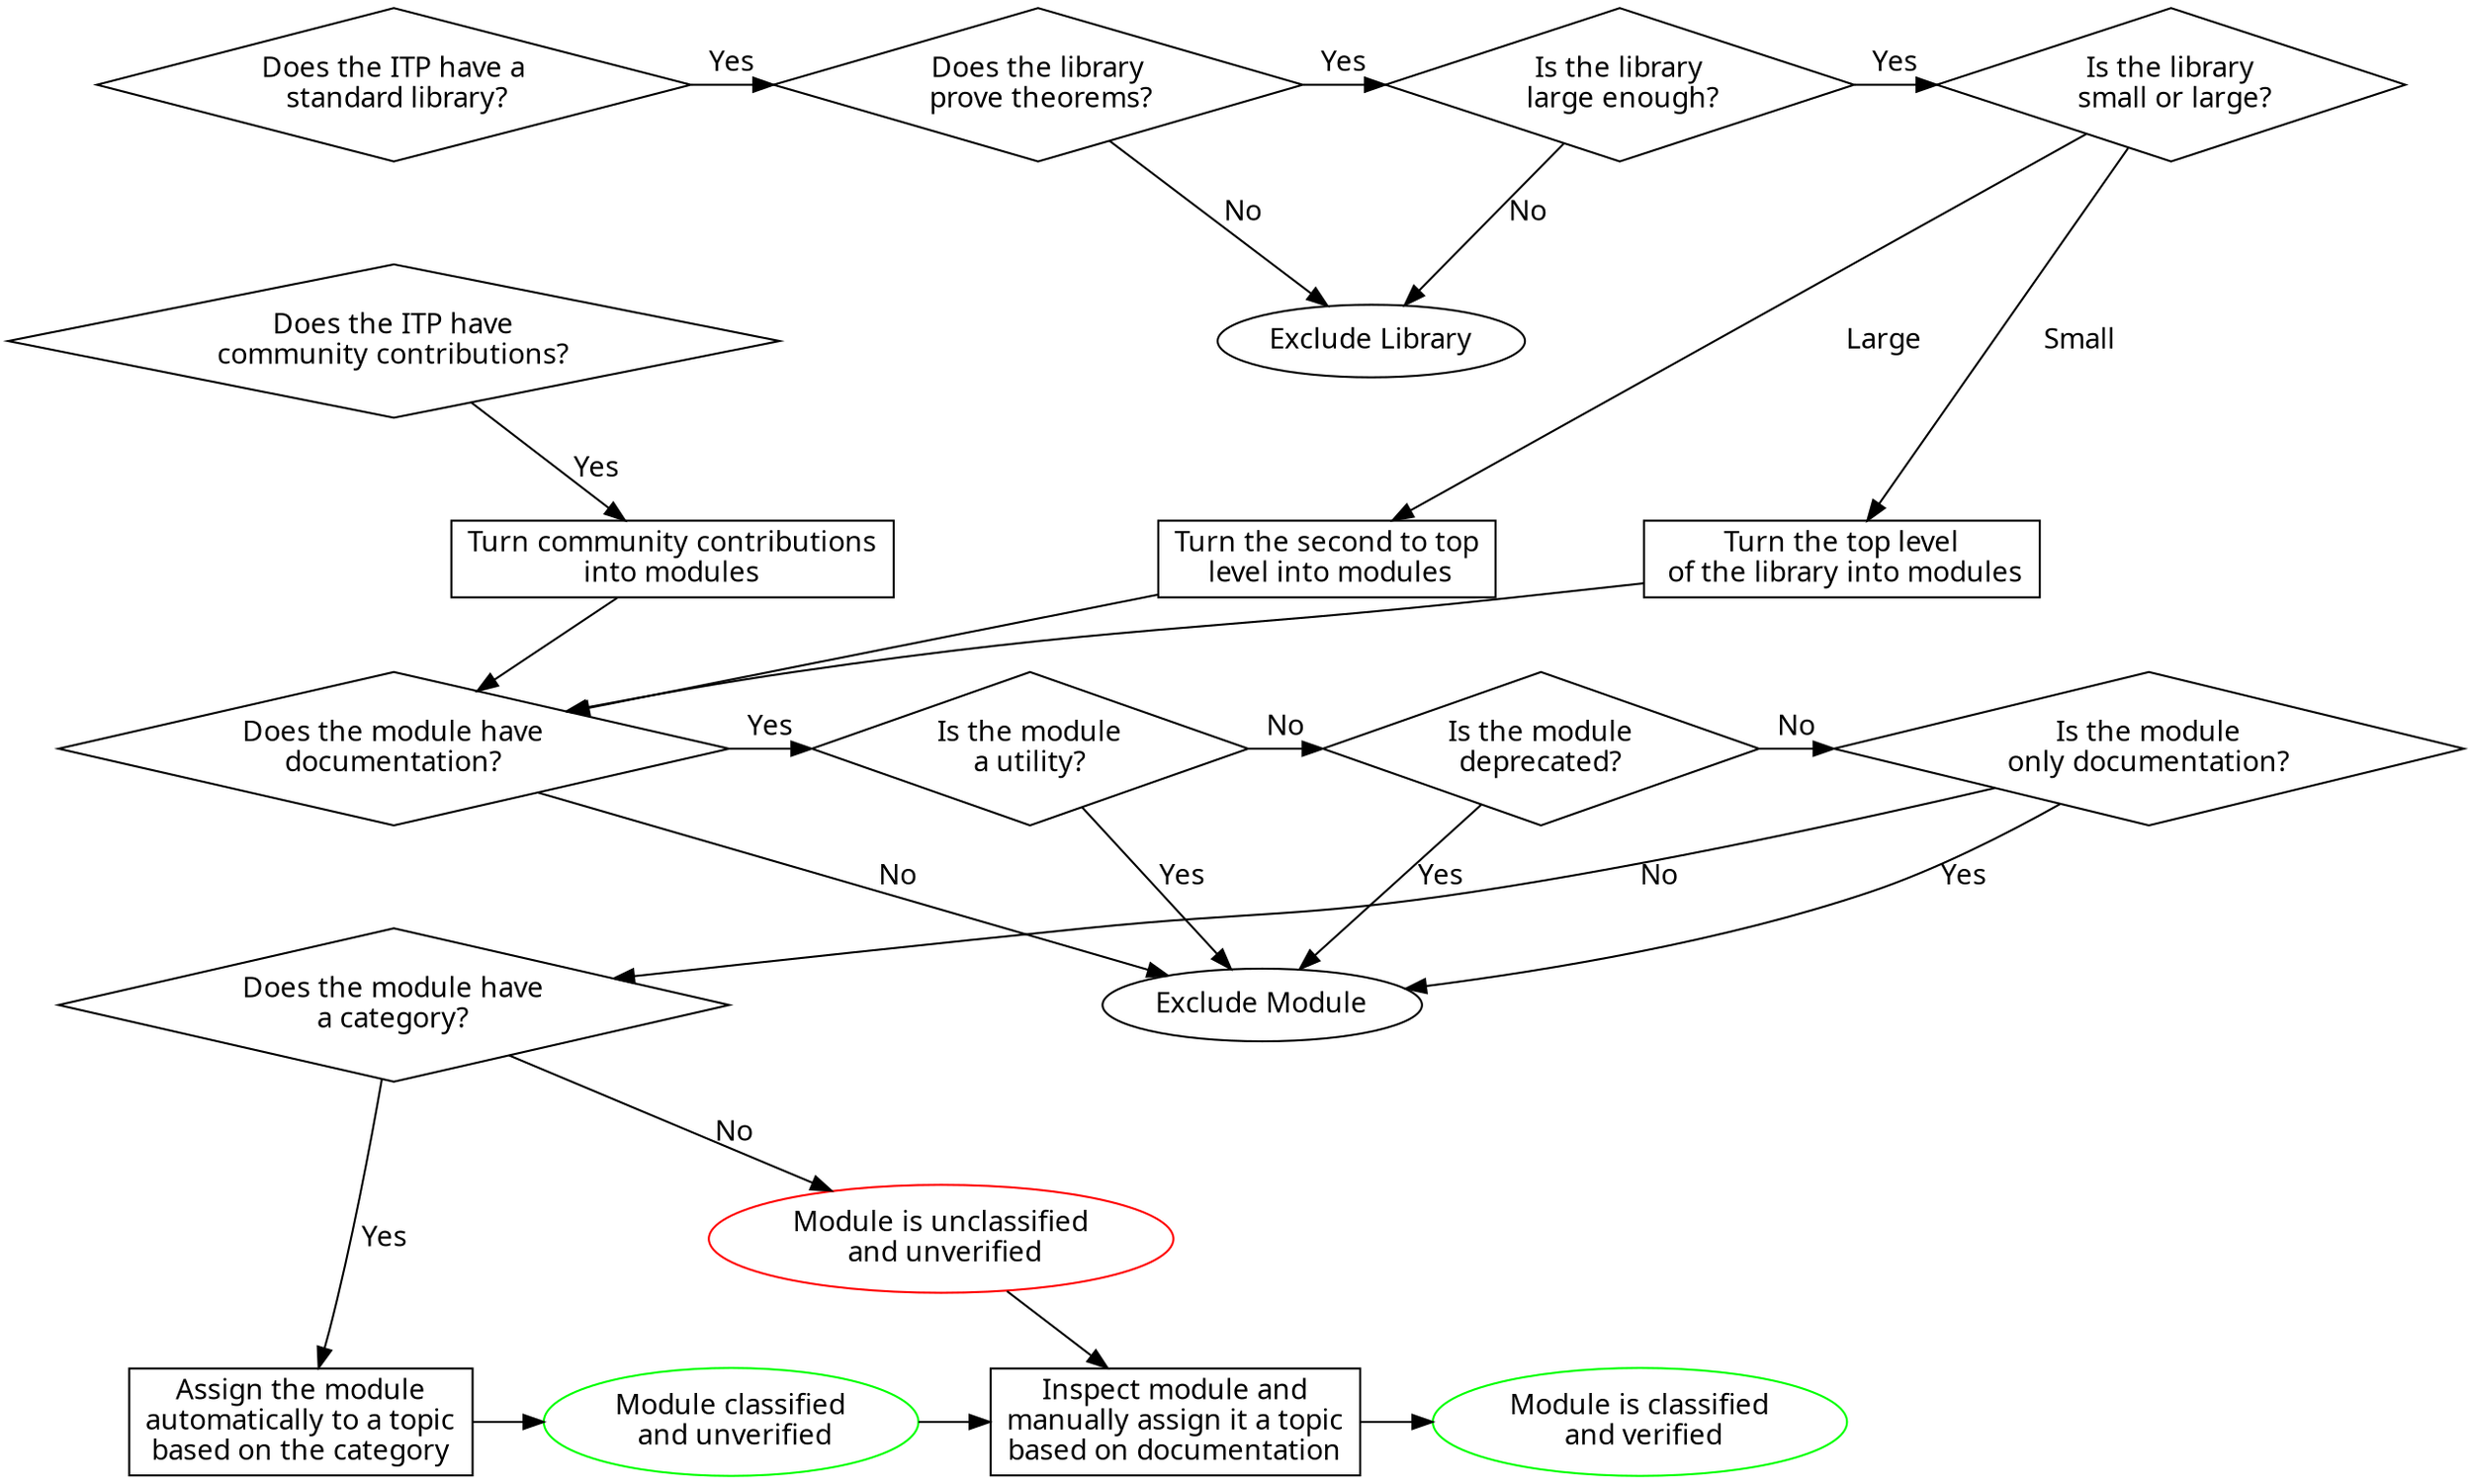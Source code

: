digraph G {
  node [fontname = "Handlee"];
  edge [fontname = "Handlee"];

  splines=true;
  hasLibrary [
    label = "Does the ITP have a\n standard library?";
    shape = diamond;    
    group=g1;
  ];
  
  libraryHasDocumentation [
    label = "Does the library\n prove theorems?";
    shape = diamond;    
  ];
  
  libraryBigEnough [
    label = "Is the library\n large enough?";
    shape = diamond;    
  ];

  excludeLibrary [
    label = "Exclude Library";
    shape = oval;    
  ];
  librarySize [
    label = "Is the library\n small or large?";
    shape = diamond;    
  ];
  
  topLevel [
    label = "Turn the top level\n of the library into modules";
    shape = rect;   
  ];
  
  secondLevel [
    label = "Turn the second to top\n level into modules";
    shape = rect;   
  ];
  
  hasCommunity [
    label = "Does the ITP have\ncommunity contributions?";
    shape = diamond;    
    group=g1;
  ];
  
  communityToModules [
    label = "Turn community contributions\ninto modules";
    shape = rect;   
  ];
  
  moduleDocumentation [
    label = "Does the module have\ndocumentation?";
    shape = diamond;   
    group=g1;
  ];
  
  moduleDepr [
    label = "Is the module\ndeprecated?";
    shape = diamond;   
  ];
  
  moduleOnlyDoc [
    label = "Is the module\nonly documentation?";
    shape = diamond;   
  ];
  
  moduleUtility [
    label = "Is the module\na utility?";
    shape = diamond;   
  ];
  
  moduleCategory [
    label = "Does the module have\na category?";
    shape = diamond;   
    group=g1;
  ];
  
  excludeModule [
    label = "Exclude Module";
    shape = oval;    
  ];
  
  autoAssign [
    label= "Assign the module\nautomatically to a topic\nbased on the category";
    shape=rect;
    group=g1;
  ];
  
  unverified [
    label= "Module classified\n and unverified";
    shape=oval;
    color=green;
  ];
  
  unclassified [
    label= "Module is unclassified\n and unverified";
    shape=oval;
    color=red;
  ];
  
  manualAssign [
      label="Inspect module and\nmanually assign it a topic\nbased on documentation";
      shape=rect;
  ];
  
  classified [
    label= "Module is classified\n and verified";
    shape=oval;
    color=green;
  ];
  
  
  
  hasLibrary -> libraryHasDocumentation [ label="Yes" ];
  libraryHasDocumentation -> libraryBigEnough [ label="Yes" ];
  libraryHasDocumentation -> excludeLibrary [ label="No"];
  libraryBigEnough -> excludeLibrary [ label="No"];
  libraryBigEnough -> librarySize [ label="Yes"];
  librarySize -> topLevel [label="Small"];
  librarySize -> secondLevel [label="Large"];
  hasCommunity -> communityToModules [label="Yes"];
  
  topLevel -> moduleDocumentation;
  secondLevel -> moduleDocumentation;
  communityToModules -> moduleDocumentation;
  moduleDocumentation -> moduleUtility [label="Yes"];
  moduleUtility -> moduleDepr [label="No"];
  moduleDepr -> moduleOnlyDoc [label="No"];
  moduleOnlyDoc -> moduleCategory [label="No"];
  
  moduleDocumentation -> excludeModule [label="No"];
  moduleUtility -> excludeModule [ label="Yes"];
  moduleDepr -> excludeModule[ label="Yes"];
  moduleOnlyDoc -> excludeModule[label="Yes"];
  
  moduleCategory -> autoAssign [label="Yes"];
  autoAssign -> unverified;
  moduleCategory -> unclassified [label="No"];
  unverified -> manualAssign;
  manualAssign -> classified;
  unclassified -> manualAssign;
  
  
  edge[style=invis];
  hasLibrary -> hasCommunity -> moduleDocumentation -> moduleCategory -> autoAssign;

  {
      rank=same;
      hasLibrary; libraryHasDocumentation; libraryBigEnough;librarySize;
  }
  {
      rank=same;
      topLevel; secondLevel; communityToModules;
  }
  
  
  {
      rank=same;
      moduleDocumentation;moduleUtility;moduleDepr;moduleOnlyDoc
  }
  {
      rank=same;
      autoAssign;manualAssign;unverified;classified
  }

}
